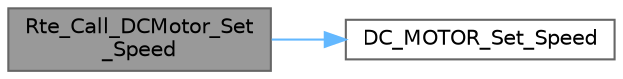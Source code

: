 digraph "Rte_Call_DCMotor_Set_Speed"
{
 // LATEX_PDF_SIZE
  bgcolor="transparent";
  edge [fontname=Helvetica,fontsize=10,labelfontname=Helvetica,labelfontsize=10];
  node [fontname=Helvetica,fontsize=10,shape=box,height=0.2,width=0.4];
  rankdir="LR";
  Node1 [id="Node000001",label="Rte_Call_DCMotor_Set\l_Speed",height=0.2,width=0.4,color="gray40", fillcolor="grey60", style="filled", fontcolor="black",tooltip=" "];
  Node1 -> Node2 [id="edge1_Node000001_Node000002",color="steelblue1",style="solid",tooltip=" "];
  Node2 [id="Node000002",label="DC_MOTOR_Set_Speed",height=0.2,width=0.4,color="grey40", fillcolor="white", style="filled",URL="$_cdd___d_c_motor_8c.html#a48ae24c2c9b6ebfcfe57e03c7b4c7c61",tooltip=" "];
}

